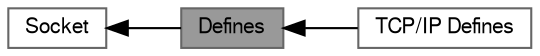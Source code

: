 digraph "Defines"
{
 // LATEX_PDF_SIZE
  bgcolor="transparent";
  edge [fontname=FreeSans,fontsize=10,labelfontname=FreeSans,labelfontsize=10];
  node [fontname=FreeSans,fontsize=10,shape=box,height=0.2,width=0.4];
  rankdir=LR;
  Node3 [label="TCP/IP Defines",height=0.2,width=0.4,color="grey40", fillcolor="white", style="filled",URL="$group___i_p_defines.html",tooltip="The following list of macros are used to define constants used throughout the socket layer."];
  Node1 [label="Defines",height=0.2,width=0.4,color="gray40", fillcolor="grey60", style="filled", fontcolor="black",tooltip=" "];
  Node2 [label="Socket",height=0.2,width=0.4,color="grey40", fillcolor="white", style="filled",URL="$group___socket_header.html",tooltip="BSD compatible socket interface between the host layer and the network protocol stacks in the firmwar..."];
  Node2->Node1 [shape=plaintext, dir="back", style="solid"];
  Node1->Node3 [shape=plaintext, dir="back", style="solid"];
}
